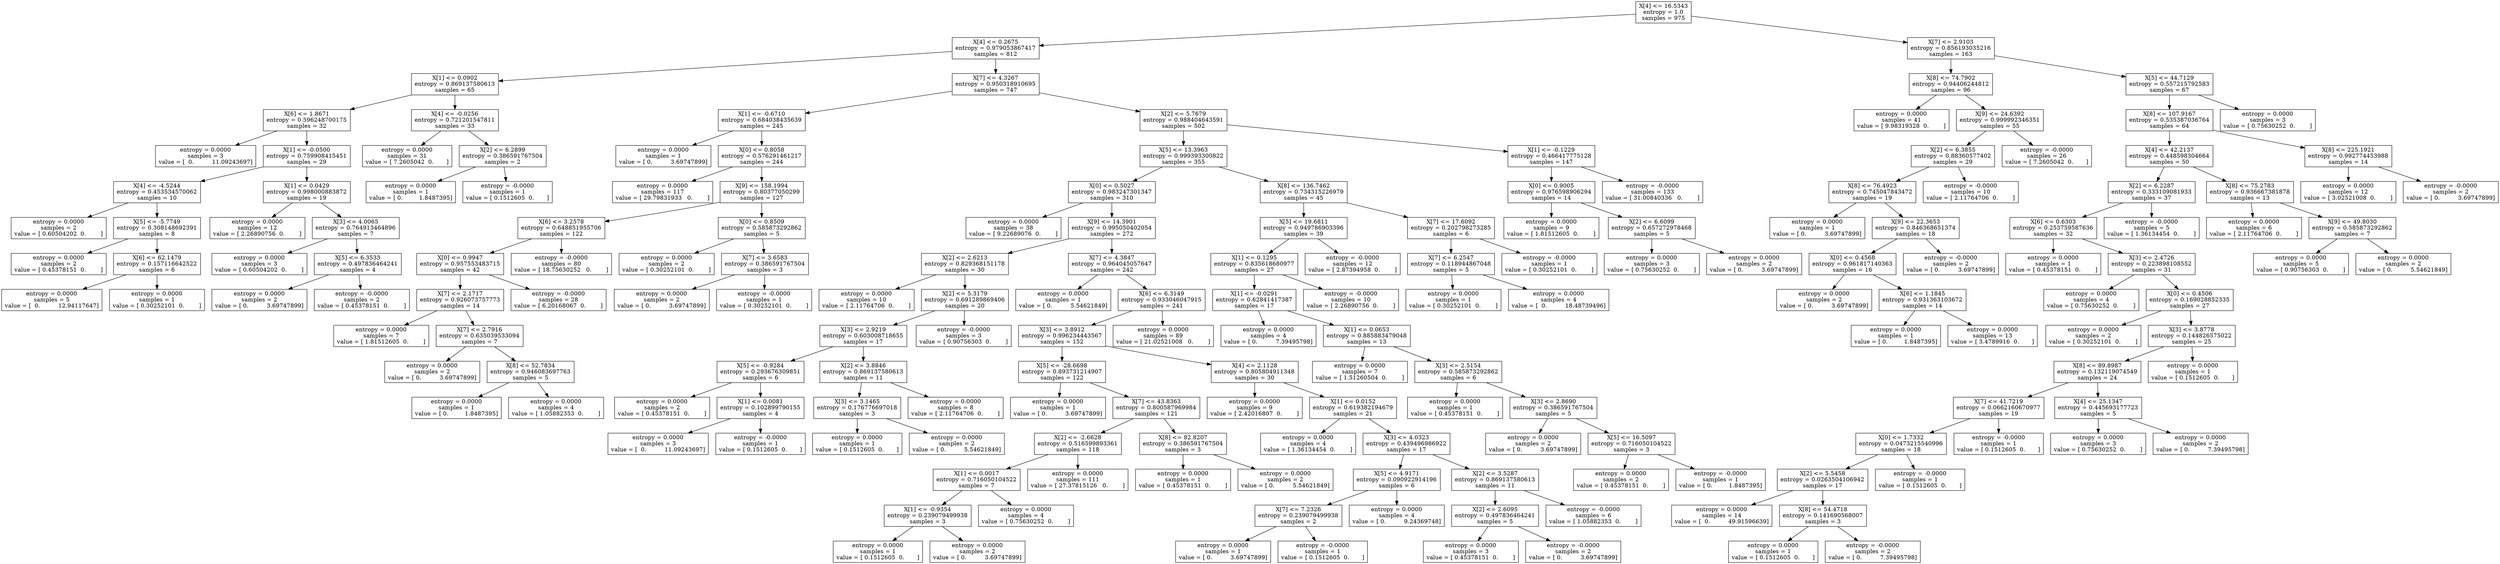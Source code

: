 digraph Tree {
0 [label="X[4] <= 16.5343\nentropy = 1.0\nsamples = 975", shape="box"] ;
1 [label="X[4] <= 0.2675\nentropy = 0.979053867417\nsamples = 812", shape="box"] ;
0 -> 1 ;
2 [label="X[1] <= 0.0902\nentropy = 0.869137580613\nsamples = 65", shape="box"] ;
1 -> 2 ;
3 [label="X[6] <= 1.8671\nentropy = 0.596248700175\nsamples = 32", shape="box"] ;
2 -> 3 ;
4 [label="entropy = 0.0000\nsamples = 3\nvalue = [  0.          11.09243697]", shape="box"] ;
3 -> 4 ;
5 [label="X[1] <= -0.0500\nentropy = 0.759908415451\nsamples = 29", shape="box"] ;
3 -> 5 ;
6 [label="X[4] <= -4.5244\nentropy = 0.453534570062\nsamples = 10", shape="box"] ;
5 -> 6 ;
7 [label="entropy = 0.0000\nsamples = 2\nvalue = [ 0.60504202  0.        ]", shape="box"] ;
6 -> 7 ;
8 [label="X[5] <= -5.7749\nentropy = 0.308148692391\nsamples = 8", shape="box"] ;
6 -> 8 ;
9 [label="entropy = 0.0000\nsamples = 2\nvalue = [ 0.45378151  0.        ]", shape="box"] ;
8 -> 9 ;
10 [label="X[6] <= 62.1479\nentropy = 0.157116642522\nsamples = 6", shape="box"] ;
8 -> 10 ;
11 [label="entropy = 0.0000\nsamples = 5\nvalue = [  0.          12.94117647]", shape="box"] ;
10 -> 11 ;
12 [label="entropy = 0.0000\nsamples = 1\nvalue = [ 0.30252101  0.        ]", shape="box"] ;
10 -> 12 ;
13 [label="X[1] <= 0.0429\nentropy = 0.998000883872\nsamples = 19", shape="box"] ;
5 -> 13 ;
14 [label="entropy = 0.0000\nsamples = 12\nvalue = [ 2.26890756  0.        ]", shape="box"] ;
13 -> 14 ;
15 [label="X[3] <= 4.0065\nentropy = 0.764913464896\nsamples = 7", shape="box"] ;
13 -> 15 ;
16 [label="entropy = 0.0000\nsamples = 3\nvalue = [ 0.60504202  0.        ]", shape="box"] ;
15 -> 16 ;
17 [label="X[5] <= 6.3533\nentropy = 0.497836464241\nsamples = 4", shape="box"] ;
15 -> 17 ;
18 [label="entropy = 0.0000\nsamples = 2\nvalue = [ 0.          3.69747899]", shape="box"] ;
17 -> 18 ;
19 [label="entropy = -0.0000\nsamples = 2\nvalue = [ 0.45378151  0.        ]", shape="box"] ;
17 -> 19 ;
20 [label="X[4] <= -0.0256\nentropy = 0.721201547811\nsamples = 33", shape="box"] ;
2 -> 20 ;
21 [label="entropy = 0.0000\nsamples = 31\nvalue = [ 7.2605042  0.       ]", shape="box"] ;
20 -> 21 ;
22 [label="X[2] <= 6.2899\nentropy = 0.386591767504\nsamples = 2", shape="box"] ;
20 -> 22 ;
23 [label="entropy = 0.0000\nsamples = 1\nvalue = [ 0.         1.8487395]", shape="box"] ;
22 -> 23 ;
24 [label="entropy = -0.0000\nsamples = 1\nvalue = [ 0.1512605  0.       ]", shape="box"] ;
22 -> 24 ;
25 [label="X[7] <= 4.3267\nentropy = 0.950318910695\nsamples = 747", shape="box"] ;
1 -> 25 ;
26 [label="X[1] <= -0.6710\nentropy = 0.684038435639\nsamples = 245", shape="box"] ;
25 -> 26 ;
27 [label="entropy = 0.0000\nsamples = 1\nvalue = [ 0.          3.69747899]", shape="box"] ;
26 -> 27 ;
28 [label="X[0] <= 0.8058\nentropy = 0.576291461217\nsamples = 244", shape="box"] ;
26 -> 28 ;
29 [label="entropy = 0.0000\nsamples = 117\nvalue = [ 29.79831933   0.        ]", shape="box"] ;
28 -> 29 ;
30 [label="X[9] <= 158.1994\nentropy = 0.80377050299\nsamples = 127", shape="box"] ;
28 -> 30 ;
31 [label="X[6] <= 3.2578\nentropy = 0.648851955706\nsamples = 122", shape="box"] ;
30 -> 31 ;
32 [label="X[0] <= 0.9947\nentropy = 0.957553483715\nsamples = 42", shape="box"] ;
31 -> 32 ;
33 [label="X[7] <= 2.1717\nentropy = 0.926073757773\nsamples = 14", shape="box"] ;
32 -> 33 ;
34 [label="entropy = 0.0000\nsamples = 7\nvalue = [ 1.81512605  0.        ]", shape="box"] ;
33 -> 34 ;
35 [label="X[7] <= 2.7916\nentropy = 0.635039533094\nsamples = 7", shape="box"] ;
33 -> 35 ;
36 [label="entropy = 0.0000\nsamples = 2\nvalue = [ 0.          3.69747899]", shape="box"] ;
35 -> 36 ;
37 [label="X[8] <= 52.7834\nentropy = 0.946083697763\nsamples = 5", shape="box"] ;
35 -> 37 ;
38 [label="entropy = 0.0000\nsamples = 1\nvalue = [ 0.         1.8487395]", shape="box"] ;
37 -> 38 ;
39 [label="entropy = 0.0000\nsamples = 4\nvalue = [ 1.05882353  0.        ]", shape="box"] ;
37 -> 39 ;
40 [label="entropy = -0.0000\nsamples = 28\nvalue = [ 6.20168067  0.        ]", shape="box"] ;
32 -> 40 ;
41 [label="entropy = -0.0000\nsamples = 80\nvalue = [ 18.75630252   0.        ]", shape="box"] ;
31 -> 41 ;
42 [label="X[0] <= 0.8509\nentropy = 0.585873292862\nsamples = 5", shape="box"] ;
30 -> 42 ;
43 [label="entropy = 0.0000\nsamples = 2\nvalue = [ 0.30252101  0.        ]", shape="box"] ;
42 -> 43 ;
44 [label="X[7] <= 3.6583\nentropy = 0.386591767504\nsamples = 3", shape="box"] ;
42 -> 44 ;
45 [label="entropy = 0.0000\nsamples = 2\nvalue = [ 0.          3.69747899]", shape="box"] ;
44 -> 45 ;
46 [label="entropy = -0.0000\nsamples = 1\nvalue = [ 0.30252101  0.        ]", shape="box"] ;
44 -> 46 ;
47 [label="X[2] <= 5.7679\nentropy = 0.988404643591\nsamples = 502", shape="box"] ;
25 -> 47 ;
48 [label="X[5] <= 13.3963\nentropy = 0.999393300822\nsamples = 355", shape="box"] ;
47 -> 48 ;
49 [label="X[0] <= 0.5027\nentropy = 0.983247301347\nsamples = 310", shape="box"] ;
48 -> 49 ;
50 [label="entropy = 0.0000\nsamples = 38\nvalue = [ 9.22689076  0.        ]", shape="box"] ;
49 -> 50 ;
51 [label="X[9] <= 14.3901\nentropy = 0.995050402054\nsamples = 272", shape="box"] ;
49 -> 51 ;
52 [label="X[2] <= 2.6213\nentropy = 0.829368151178\nsamples = 30", shape="box"] ;
51 -> 52 ;
53 [label="entropy = 0.0000\nsamples = 10\nvalue = [ 2.11764706  0.        ]", shape="box"] ;
52 -> 53 ;
54 [label="X[2] <= 5.3179\nentropy = 0.691289869406\nsamples = 20", shape="box"] ;
52 -> 54 ;
55 [label="X[3] <= 2.9219\nentropy = 0.603008718655\nsamples = 17", shape="box"] ;
54 -> 55 ;
56 [label="X[5] <= -0.9284\nentropy = 0.293676309851\nsamples = 6", shape="box"] ;
55 -> 56 ;
57 [label="entropy = 0.0000\nsamples = 2\nvalue = [ 0.45378151  0.        ]", shape="box"] ;
56 -> 57 ;
58 [label="X[1] <= 0.0081\nentropy = 0.102899790155\nsamples = 4", shape="box"] ;
56 -> 58 ;
59 [label="entropy = 0.0000\nsamples = 3\nvalue = [  0.          11.09243697]", shape="box"] ;
58 -> 59 ;
60 [label="entropy = -0.0000\nsamples = 1\nvalue = [ 0.1512605  0.       ]", shape="box"] ;
58 -> 60 ;
61 [label="X[2] <= 3.8846\nentropy = 0.869137580613\nsamples = 11", shape="box"] ;
55 -> 61 ;
62 [label="X[3] <= 3.1465\nentropy = 0.176776697018\nsamples = 3", shape="box"] ;
61 -> 62 ;
63 [label="entropy = 0.0000\nsamples = 1\nvalue = [ 0.1512605  0.       ]", shape="box"] ;
62 -> 63 ;
64 [label="entropy = 0.0000\nsamples = 2\nvalue = [ 0.          5.54621849]", shape="box"] ;
62 -> 64 ;
65 [label="entropy = 0.0000\nsamples = 8\nvalue = [ 2.11764706  0.        ]", shape="box"] ;
61 -> 65 ;
66 [label="entropy = -0.0000\nsamples = 3\nvalue = [ 0.90756303  0.        ]", shape="box"] ;
54 -> 66 ;
67 [label="X[7] <= 4.3847\nentropy = 0.964045057647\nsamples = 242", shape="box"] ;
51 -> 67 ;
68 [label="entropy = 0.0000\nsamples = 1\nvalue = [ 0.          5.54621849]", shape="box"] ;
67 -> 68 ;
69 [label="X[6] <= 6.3149\nentropy = 0.933046047915\nsamples = 241", shape="box"] ;
67 -> 69 ;
70 [label="X[3] <= 3.8912\nentropy = 0.996234443567\nsamples = 152", shape="box"] ;
69 -> 70 ;
71 [label="X[5] <= -28.6698\nentropy = 0.893731214907\nsamples = 122", shape="box"] ;
70 -> 71 ;
72 [label="entropy = 0.0000\nsamples = 1\nvalue = [ 0.          3.69747899]", shape="box"] ;
71 -> 72 ;
73 [label="X[7] <= 43.8363\nentropy = 0.800587969984\nsamples = 121", shape="box"] ;
71 -> 73 ;
74 [label="X[2] <= -2.6628\nentropy = 0.516599893361\nsamples = 118", shape="box"] ;
73 -> 74 ;
75 [label="X[1] <= 0.0017\nentropy = 0.716050104522\nsamples = 7", shape="box"] ;
74 -> 75 ;
76 [label="X[1] <= -0.9354\nentropy = 0.239079499938\nsamples = 3", shape="box"] ;
75 -> 76 ;
77 [label="entropy = 0.0000\nsamples = 1\nvalue = [ 0.1512605  0.       ]", shape="box"] ;
76 -> 77 ;
78 [label="entropy = 0.0000\nsamples = 2\nvalue = [ 0.          3.69747899]", shape="box"] ;
76 -> 78 ;
79 [label="entropy = 0.0000\nsamples = 4\nvalue = [ 0.75630252  0.        ]", shape="box"] ;
75 -> 79 ;
80 [label="entropy = 0.0000\nsamples = 111\nvalue = [ 27.37815126   0.        ]", shape="box"] ;
74 -> 80 ;
81 [label="X[8] <= 82.8207\nentropy = 0.386591767504\nsamples = 3", shape="box"] ;
73 -> 81 ;
82 [label="entropy = 0.0000\nsamples = 1\nvalue = [ 0.45378151  0.        ]", shape="box"] ;
81 -> 82 ;
83 [label="entropy = 0.0000\nsamples = 2\nvalue = [ 0.          5.54621849]", shape="box"] ;
81 -> 83 ;
84 [label="X[4] <= 2.1128\nentropy = 0.805804911348\nsamples = 30", shape="box"] ;
70 -> 84 ;
85 [label="entropy = 0.0000\nsamples = 9\nvalue = [ 2.42016807  0.        ]", shape="box"] ;
84 -> 85 ;
86 [label="X[1] <= 0.0152\nentropy = 0.619382194679\nsamples = 21", shape="box"] ;
84 -> 86 ;
87 [label="entropy = 0.0000\nsamples = 4\nvalue = [ 1.36134454  0.        ]", shape="box"] ;
86 -> 87 ;
88 [label="X[3] <= 4.0323\nentropy = 0.439496986922\nsamples = 17", shape="box"] ;
86 -> 88 ;
89 [label="X[5] <= 4.9171\nentropy = 0.090922914196\nsamples = 6", shape="box"] ;
88 -> 89 ;
90 [label="X[7] <= 7.2326\nentropy = 0.239079499938\nsamples = 2", shape="box"] ;
89 -> 90 ;
91 [label="entropy = 0.0000\nsamples = 1\nvalue = [ 0.          3.69747899]", shape="box"] ;
90 -> 91 ;
92 [label="entropy = -0.0000\nsamples = 1\nvalue = [ 0.1512605  0.       ]", shape="box"] ;
90 -> 92 ;
93 [label="entropy = 0.0000\nsamples = 4\nvalue = [ 0.          9.24369748]", shape="box"] ;
89 -> 93 ;
94 [label="X[2] <= 3.5287\nentropy = 0.869137580613\nsamples = 11", shape="box"] ;
88 -> 94 ;
95 [label="X[2] <= 2.6095\nentropy = 0.497836464241\nsamples = 5", shape="box"] ;
94 -> 95 ;
96 [label="entropy = 0.0000\nsamples = 3\nvalue = [ 0.45378151  0.        ]", shape="box"] ;
95 -> 96 ;
97 [label="entropy = -0.0000\nsamples = 2\nvalue = [ 0.          3.69747899]", shape="box"] ;
95 -> 97 ;
98 [label="entropy = -0.0000\nsamples = 6\nvalue = [ 1.05882353  0.        ]", shape="box"] ;
94 -> 98 ;
99 [label="entropy = 0.0000\nsamples = 89\nvalue = [ 21.02521008   0.        ]", shape="box"] ;
69 -> 99 ;
100 [label="X[8] <= 136.7462\nentropy = 0.734315226979\nsamples = 45", shape="box"] ;
48 -> 100 ;
101 [label="X[5] <= 19.6811\nentropy = 0.949786903396\nsamples = 39", shape="box"] ;
100 -> 101 ;
102 [label="X[1] <= 0.1295\nentropy = 0.835618680977\nsamples = 27", shape="box"] ;
101 -> 102 ;
103 [label="X[1] <= -0.0291\nentropy = 0.62841417387\nsamples = 17", shape="box"] ;
102 -> 103 ;
104 [label="entropy = 0.0000\nsamples = 4\nvalue = [ 0.          7.39495798]", shape="box"] ;
103 -> 104 ;
105 [label="X[1] <= 0.0653\nentropy = 0.885883479048\nsamples = 13", shape="box"] ;
103 -> 105 ;
106 [label="entropy = 0.0000\nsamples = 7\nvalue = [ 1.51260504  0.        ]", shape="box"] ;
105 -> 106 ;
107 [label="X[3] <= 2.5154\nentropy = 0.585873292862\nsamples = 6", shape="box"] ;
105 -> 107 ;
108 [label="entropy = 0.0000\nsamples = 1\nvalue = [ 0.45378151  0.        ]", shape="box"] ;
107 -> 108 ;
109 [label="X[3] <= 2.8690\nentropy = 0.386591767504\nsamples = 5", shape="box"] ;
107 -> 109 ;
110 [label="entropy = 0.0000\nsamples = 2\nvalue = [ 0.          3.69747899]", shape="box"] ;
109 -> 110 ;
111 [label="X[5] <= 16.5097\nentropy = 0.716050104522\nsamples = 3", shape="box"] ;
109 -> 111 ;
112 [label="entropy = 0.0000\nsamples = 2\nvalue = [ 0.45378151  0.        ]", shape="box"] ;
111 -> 112 ;
113 [label="entropy = -0.0000\nsamples = 1\nvalue = [ 0.         1.8487395]", shape="box"] ;
111 -> 113 ;
114 [label="entropy = -0.0000\nsamples = 10\nvalue = [ 2.26890756  0.        ]", shape="box"] ;
102 -> 114 ;
115 [label="entropy = -0.0000\nsamples = 12\nvalue = [ 2.87394958  0.        ]", shape="box"] ;
101 -> 115 ;
116 [label="X[7] <= 17.6092\nentropy = 0.202798273285\nsamples = 6", shape="box"] ;
100 -> 116 ;
117 [label="X[7] <= 6.2547\nentropy = 0.118944867048\nsamples = 5", shape="box"] ;
116 -> 117 ;
118 [label="entropy = 0.0000\nsamples = 1\nvalue = [ 0.30252101  0.        ]", shape="box"] ;
117 -> 118 ;
119 [label="entropy = 0.0000\nsamples = 4\nvalue = [  0.          18.48739496]", shape="box"] ;
117 -> 119 ;
120 [label="entropy = -0.0000\nsamples = 1\nvalue = [ 0.30252101  0.        ]", shape="box"] ;
116 -> 120 ;
121 [label="X[1] <= -0.1229\nentropy = 0.466417775128\nsamples = 147", shape="box"] ;
47 -> 121 ;
122 [label="X[0] <= 0.9005\nentropy = 0.976598906294\nsamples = 14", shape="box"] ;
121 -> 122 ;
123 [label="entropy = 0.0000\nsamples = 9\nvalue = [ 1.81512605  0.        ]", shape="box"] ;
122 -> 123 ;
124 [label="X[2] <= 6.6099\nentropy = 0.657272978468\nsamples = 5", shape="box"] ;
122 -> 124 ;
125 [label="entropy = 0.0000\nsamples = 3\nvalue = [ 0.75630252  0.        ]", shape="box"] ;
124 -> 125 ;
126 [label="entropy = 0.0000\nsamples = 2\nvalue = [ 0.          3.69747899]", shape="box"] ;
124 -> 126 ;
127 [label="entropy = -0.0000\nsamples = 133\nvalue = [ 31.00840336   0.        ]", shape="box"] ;
121 -> 127 ;
128 [label="X[7] <= 2.9103\nentropy = 0.856193035216\nsamples = 163", shape="box"] ;
0 -> 128 ;
129 [label="X[8] <= 74.7902\nentropy = 0.94406244812\nsamples = 96", shape="box"] ;
128 -> 129 ;
130 [label="entropy = 0.0000\nsamples = 41\nvalue = [ 9.98319328  0.        ]", shape="box"] ;
129 -> 130 ;
131 [label="X[9] <= 24.6392\nentropy = 0.999992346351\nsamples = 55", shape="box"] ;
129 -> 131 ;
132 [label="X[2] <= 6.3855\nentropy = 0.88360577402\nsamples = 29", shape="box"] ;
131 -> 132 ;
133 [label="X[8] <= 76.4923\nentropy = 0.745047843472\nsamples = 19", shape="box"] ;
132 -> 133 ;
134 [label="entropy = 0.0000\nsamples = 1\nvalue = [ 0.          3.69747899]", shape="box"] ;
133 -> 134 ;
135 [label="X[9] <= 22.3653\nentropy = 0.846368651374\nsamples = 18", shape="box"] ;
133 -> 135 ;
136 [label="X[0] <= 0.4568\nentropy = 0.961817140363\nsamples = 16", shape="box"] ;
135 -> 136 ;
137 [label="entropy = 0.0000\nsamples = 2\nvalue = [ 0.          3.69747899]", shape="box"] ;
136 -> 137 ;
138 [label="X[6] <= 1.1845\nentropy = 0.931363103672\nsamples = 14", shape="box"] ;
136 -> 138 ;
139 [label="entropy = 0.0000\nsamples = 1\nvalue = [ 0.         1.8487395]", shape="box"] ;
138 -> 139 ;
140 [label="entropy = 0.0000\nsamples = 13\nvalue = [ 3.4789916  0.       ]", shape="box"] ;
138 -> 140 ;
141 [label="entropy = -0.0000\nsamples = 2\nvalue = [ 0.          3.69747899]", shape="box"] ;
135 -> 141 ;
142 [label="entropy = -0.0000\nsamples = 10\nvalue = [ 2.11764706  0.        ]", shape="box"] ;
132 -> 142 ;
143 [label="entropy = -0.0000\nsamples = 26\nvalue = [ 7.2605042  0.       ]", shape="box"] ;
131 -> 143 ;
144 [label="X[5] <= 44.7129\nentropy = 0.557215792583\nsamples = 67", shape="box"] ;
128 -> 144 ;
145 [label="X[8] <= 107.9167\nentropy = 0.535387036764\nsamples = 64", shape="box"] ;
144 -> 145 ;
146 [label="X[4] <= 42.2137\nentropy = 0.448598304664\nsamples = 50", shape="box"] ;
145 -> 146 ;
147 [label="X[2] <= 6.2287\nentropy = 0.333109081933\nsamples = 37", shape="box"] ;
146 -> 147 ;
148 [label="X[6] <= 0.6303\nentropy = 0.253759587636\nsamples = 32", shape="box"] ;
147 -> 148 ;
149 [label="entropy = 0.0000\nsamples = 1\nvalue = [ 0.45378151  0.        ]", shape="box"] ;
148 -> 149 ;
150 [label="X[3] <= 2.4726\nentropy = 0.223898108552\nsamples = 31", shape="box"] ;
148 -> 150 ;
151 [label="entropy = 0.0000\nsamples = 4\nvalue = [ 0.75630252  0.        ]", shape="box"] ;
150 -> 151 ;
152 [label="X[0] <= 0.4506\nentropy = 0.169028852335\nsamples = 27", shape="box"] ;
150 -> 152 ;
153 [label="entropy = 0.0000\nsamples = 2\nvalue = [ 0.30252101  0.        ]", shape="box"] ;
152 -> 153 ;
154 [label="X[3] <= 3.8778\nentropy = 0.144826575022\nsamples = 25", shape="box"] ;
152 -> 154 ;
155 [label="X[8] <= 89.8987\nentropy = 0.132119074549\nsamples = 24", shape="box"] ;
154 -> 155 ;
156 [label="X[7] <= 41.7219\nentropy = 0.0662160670977\nsamples = 19", shape="box"] ;
155 -> 156 ;
157 [label="X[0] <= 1.7332\nentropy = 0.0473215540996\nsamples = 18", shape="box"] ;
156 -> 157 ;
158 [label="X[2] <= 5.5458\nentropy = 0.0263504106942\nsamples = 17", shape="box"] ;
157 -> 158 ;
159 [label="entropy = 0.0000\nsamples = 14\nvalue = [  0.          49.91596639]", shape="box"] ;
158 -> 159 ;
160 [label="X[8] <= 54.4718\nentropy = 0.141690568007\nsamples = 3", shape="box"] ;
158 -> 160 ;
161 [label="entropy = 0.0000\nsamples = 1\nvalue = [ 0.1512605  0.       ]", shape="box"] ;
160 -> 161 ;
162 [label="entropy = -0.0000\nsamples = 2\nvalue = [ 0.          7.39495798]", shape="box"] ;
160 -> 162 ;
163 [label="entropy = -0.0000\nsamples = 1\nvalue = [ 0.1512605  0.       ]", shape="box"] ;
157 -> 163 ;
164 [label="entropy = -0.0000\nsamples = 1\nvalue = [ 0.1512605  0.       ]", shape="box"] ;
156 -> 164 ;
165 [label="X[4] <= 25.1347\nentropy = 0.445693177723\nsamples = 5", shape="box"] ;
155 -> 165 ;
166 [label="entropy = 0.0000\nsamples = 3\nvalue = [ 0.75630252  0.        ]", shape="box"] ;
165 -> 166 ;
167 [label="entropy = 0.0000\nsamples = 2\nvalue = [ 0.          7.39495798]", shape="box"] ;
165 -> 167 ;
168 [label="entropy = 0.0000\nsamples = 1\nvalue = [ 0.1512605  0.       ]", shape="box"] ;
154 -> 168 ;
169 [label="entropy = -0.0000\nsamples = 5\nvalue = [ 1.36134454  0.        ]", shape="box"] ;
147 -> 169 ;
170 [label="X[8] <= 75.2783\nentropy = 0.936667381878\nsamples = 13", shape="box"] ;
146 -> 170 ;
171 [label="entropy = 0.0000\nsamples = 6\nvalue = [ 2.11764706  0.        ]", shape="box"] ;
170 -> 171 ;
172 [label="X[9] <= 49.8030\nentropy = 0.585873292862\nsamples = 7", shape="box"] ;
170 -> 172 ;
173 [label="entropy = 0.0000\nsamples = 5\nvalue = [ 0.90756303  0.        ]", shape="box"] ;
172 -> 173 ;
174 [label="entropy = 0.0000\nsamples = 2\nvalue = [ 0.          5.54621849]", shape="box"] ;
172 -> 174 ;
175 [label="X[8] <= 225.1921\nentropy = 0.992774453988\nsamples = 14", shape="box"] ;
145 -> 175 ;
176 [label="entropy = 0.0000\nsamples = 12\nvalue = [ 3.02521008  0.        ]", shape="box"] ;
175 -> 176 ;
177 [label="entropy = -0.0000\nsamples = 2\nvalue = [ 0.          3.69747899]", shape="box"] ;
175 -> 177 ;
178 [label="entropy = 0.0000\nsamples = 3\nvalue = [ 0.75630252  0.        ]", shape="box"] ;
144 -> 178 ;
}